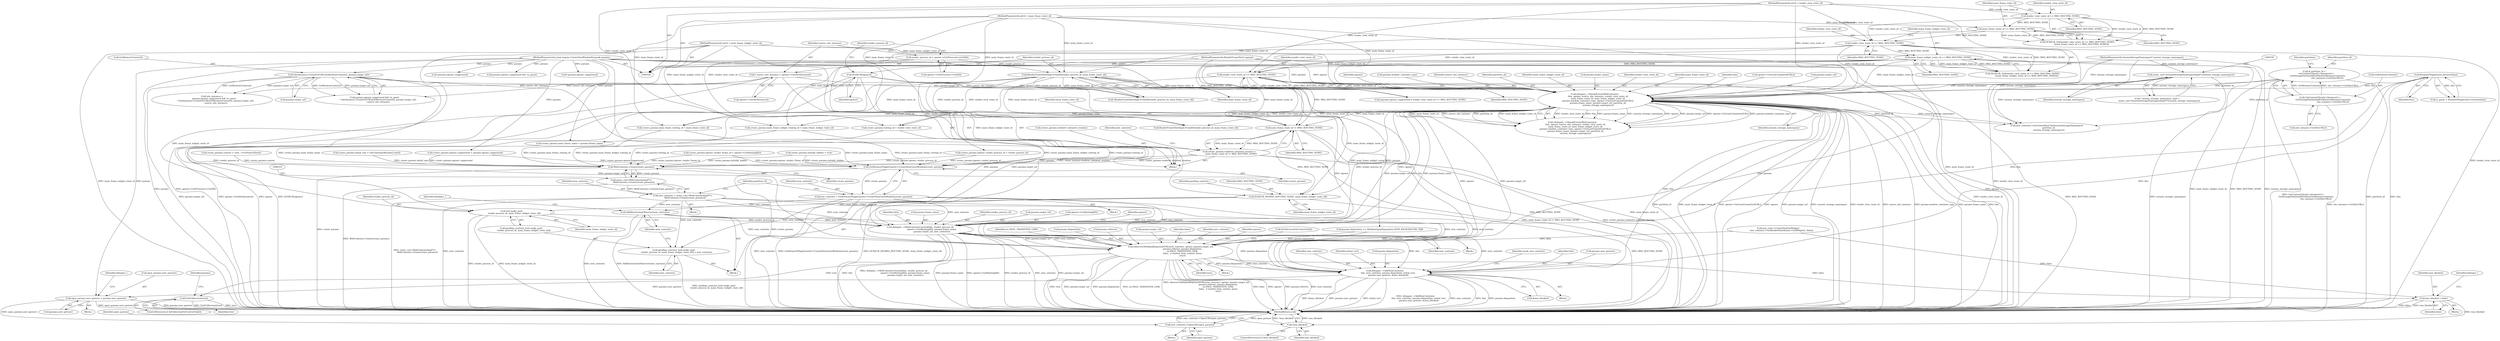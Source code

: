 digraph "0_Chrome_ba3b1b344017bbf36283464b51014fad15c2f3f4@API" {
"1000292" [label="(Call,main_frame_route_id != MSG_ROUTING_NONE)"];
"1000109" [label="(MethodParameterIn,int32_t main_frame_route_id)"];
"1000140" [label="(Call,RenderFrameHostImpl::FromID(render_process_id, main_frame_route_id))"];
"1000131" [label="(Call,render_process_id = opener->GetProcess()->GetID())"];
"1000118" [label="(Call,main_frame_route_id == MSG_ROUTING_NONE)"];
"1000115" [label="(Call,render_view_route_id == MSG_ROUTING_NONE)"];
"1000108" [label="(MethodParameterIn,int32_t render_view_route_id)"];
"1000204" [label="(Call,delegate_->ShouldCreateWebContents(\n          this, opener, source_site_instance, render_view_route_id,\n          main_frame_route_id, main_frame_widget_route_id,\n          params.window_container_type, opener->GetLastCommittedURL(),\n          params.frame_name, params.target_url, partition_id,\n          session_storage_namespace))"];
"1000146" [label="(Call,BrowserPluginGuest::IsGuest(this))"];
"1000128" [label="(Call,DCHECK(opener))"];
"1000107" [label="(MethodParameterIn,RenderFrameHost* opener)"];
"1000135" [label="(Call,* source_site_instance = opener->GetSiteInstance())"];
"1000122" [label="(Call,render_view_route_id == MSG_ROUTING_NONE)"];
"1000154" [label="(Call,render_view_route_id == MSG_ROUTING_NONE)"];
"1000125" [label="(Call,main_frame_widget_route_id == MSG_ROUTING_NONE)"];
"1000110" [label="(MethodParameterIn,int32_t main_frame_widget_route_id)"];
"1000111" [label="(MethodParameterIn,const mojom::CreateNewWindowParams& params)"];
"1000167" [label="(Call,SiteInstance::CreateForURL(GetBrowserContext(), params.target_url))"];
"1000174" [label="(Call,& partition_id =\n      GetContentClient()->browser()->\n          GetStoragePartitionIdForSite(GetBrowserContext(),\n                                       site_instance->GetSiteURL()))"];
"1000176" [label="(Call,GetContentClient()->browser()->\n          GetStoragePartitionIdForSite(GetBrowserContext(),\n                                       site_instance->GetSiteURL()))"];
"1000194" [label="(Call,static_cast<SessionStorageNamespaceImpl*>(session_storage_namespace))"];
"1000112" [label="(MethodParameterIn,SessionStorageNamespace* session_storage_namespace)"];
"1000288" [label="(Call,create_params.renderer_initiated_creation =\n      main_frame_route_id != MSG_ROUTING_NONE)"];
"1000317" [label="(Call,WebContents::Create(create_params))"];
"1000315" [label="(Call,static_cast<WebContentsImpl*>(\n        WebContents::Create(create_params)))"];
"1000313" [label="(Call,new_contents = static_cast<WebContentsImpl*>(\n        WebContents::Create(create_params)))"];
"1000352" [label="(Call,pending_contents_[std::make_pair(\n        render_process_id, main_frame_widget_route_id)] = new_contents)"];
"1000359" [label="(Call,AddDestructionObserver(new_contents))"];
"1000364" [label="(Call,delegate_->WebContentsCreated(this, render_process_id,\n                                  opener->GetRoutingID(), params.frame_name,\n                                  params.target_url, new_contents))"];
"1000380" [label="(Call,observer.DidOpenRequestedURL(new_contents, opener, params.target_url,\n                                   params.referrer, params.disposition,\n                                   ui::PAGE_TRANSITION_LINK,\n                                   false,  // started_from_context_menu\n                                   true))"];
"1000397" [label="(Call,ExitFullscreen(true))"];
"1000405" [label="(Call,was_blocked = false)"];
"1000433" [label="(Call,!was_blocked)"];
"1000416" [label="(Call,delegate_->AddNewContents(\n          this, new_contents, params.disposition, initial_rect,\n          params.user_gesture, &was_blocked))"];
"1000437" [label="(Call,open_params.user_gesture = params.user_gesture)"];
"1000458" [label="(Call,new_contents->OpenURL(open_params))"];
"1000323" [label="(Call,GetBrowserPluginGuest()->CreateNewGuestWindow(create_params))"];
"1000321" [label="(Call,new_contents = GetBrowserPluginGuest()->CreateNewGuestWindow(create_params))"];
"1000349" [label="(Call,DCHECK_NE(MSG_ROUTING_NONE, main_frame_widget_route_id))"];
"1000355" [label="(Call,std::make_pair(\n        render_process_id, main_frame_widget_route_id))"];
"1000123" [label="(Identifier,render_view_route_id)"];
"1000167" [label="(Call,SiteInstance::CreateForURL(GetBrowserContext(), params.target_url))"];
"1000430" [label="(Identifier,weak_new_contents)"];
"1000433" [label="(Call,!was_blocked)"];
"1000169" [label="(Call,params.target_url)"];
"1000168" [label="(Call,GetBrowserContext())"];
"1000137" [label="(Call,opener->GetSiteInstance())"];
"1000141" [label="(Identifier,render_process_id)"];
"1000432" [label="(ControlStructure,if (!was_blocked))"];
"1000383" [label="(Call,params.target_url)"];
"1000150" [label="(Call,!params.opener_suppressed)"];
"1000156" [label="(Identifier,MSG_ROUTING_NONE)"];
"1000366" [label="(Identifier,render_process_id)"];
"1000302" [label="(Block,)"];
"1000140" [label="(Call,RenderFrameHostImpl::FromID(render_process_id, main_frame_route_id))"];
"1000324" [label="(Identifier,create_params)"];
"1000318" [label="(Identifier,create_params)"];
"1000410" [label="(Block,)"];
"1000457" [label="(Block,)"];
"1000206" [label="(Identifier,opener)"];
"1000110" [label="(MethodParameterIn,int32_t main_frame_widget_route_id)"];
"1000196" [label="(Identifier,session_storage_namespace)"];
"1000417" [label="(Identifier,this)"];
"1000351" [label="(Identifier,main_frame_widget_route_id)"];
"1000139" [label="(Call,!RenderFrameHostImpl::FromID(render_process_id, main_frame_route_id))"];
"1000407" [label="(Identifier,false)"];
"1000147" [label="(Identifier,this)"];
"1000371" [label="(Call,params.target_url)"];
"1000460" [label="(MethodReturn,void)"];
"1000144" [label="(Call,is_guest = BrowserPluginGuest::IsGuest(this))"];
"1000211" [label="(Call,params.window_container_type)"];
"1000406" [label="(Identifier,was_blocked)"];
"1000317" [label="(Call,WebContents::Create(create_params))"];
"1000178" [label="(Call,site_instance->GetSiteURL())"];
"1000129" [label="(Identifier,opener)"];
"1000207" [label="(Identifier,source_site_instance)"];
"1000323" [label="(Call,GetBrowserPluginGuest()->CreateNewGuestWindow(create_params))"];
"1000288" [label="(Call,create_params.renderer_initiated_creation =\n      main_frame_route_id != MSG_ROUTING_NONE)"];
"1000393" [label="(Identifier,false)"];
"1000395" [label="(ControlStructure,if (IsFullscreenForCurrentTab()))"];
"1000131" [label="(Call,render_process_id = opener->GetProcess()->GetID())"];
"1000117" [label="(Identifier,MSG_ROUTING_NONE)"];
"1000221" [label="(Identifier,partition_id)"];
"1000120" [label="(Identifier,MSG_ROUTING_NONE)"];
"1000175" [label="(Identifier,partition_id)"];
"1000337" [label="(Block,)"];
"1000210" [label="(Identifier,main_frame_widget_route_id)"];
"1000357" [label="(Identifier,main_frame_widget_route_id)"];
"1000194" [label="(Call,static_cast<SessionStorageNamespaceImpl*>(session_storage_namespace))"];
"1000325" [label="(Call,new_contents->GetController().SetSessionStorageNamespace(\n      partition_id,\n      session_storage_namespace))"];
"1000320" [label="(Block,)"];
"1000181" [label="(Identifier,partition)"];
"1000322" [label="(Identifier,new_contents)"];
"1000426" [label="(Call,&was_blocked)"];
"1000128" [label="(Call,DCHECK(opener))"];
"1000367" [label="(Call,opener->GetRoutingID())"];
"1000126" [label="(Identifier,main_frame_widget_route_id)"];
"1000354" [label="(Identifier,pending_contents_)"];
"1000394" [label="(Identifier,true)"];
"1000265" [label="(Call,create_params.opener_render_frame_id = opener->GetRoutingID())"];
"1000192" [label="(Call,* session_storage_namespace_impl =\n      static_cast<SessionStorageNamespaceImpl*>(session_storage_namespace))"];
"1000403" [label="(Block,)"];
"1000381" [label="(Identifier,new_contents)"];
"1000382" [label="(Identifier,opener)"];
"1000398" [label="(Identifier,true)"];
"1000292" [label="(Call,main_frame_route_id != MSG_ROUTING_NONE)"];
"1000119" [label="(Identifier,main_frame_route_id)"];
"1000215" [label="(Call,params.frame_name)"];
"1000416" [label="(Call,delegate_->AddNewContents(\n          this, new_contents, params.disposition, initial_rect,\n          params.user_gesture, &was_blocked))"];
"1000396" [label="(Call,IsFullscreenForCurrentTab())"];
"1000248" [label="(Call,create_params.main_frame_widget_routing_id = main_frame_widget_route_id)"];
"1000349" [label="(Call,DCHECK_NE(MSG_ROUTING_NONE, main_frame_widget_route_id))"];
"1000314" [label="(Identifier,new_contents)"];
"1000437" [label="(Call,open_params.user_gesture = params.user_gesture)"];
"1000350" [label="(Identifier,MSG_ROUTING_NONE)"];
"1000108" [label="(MethodParameterIn,int32_t render_view_route_id)"];
"1000107" [label="(MethodParameterIn,RenderFrameHost* opener)"];
"1000458" [label="(Call,new_contents->OpenURL(open_params))"];
"1000409" [label="(Identifier,delegate_)"];
"1000208" [label="(Identifier,render_view_route_id)"];
"1000270" [label="(Call,create_params.opener_suppressed = params.opener_suppressed)"];
"1000352" [label="(Call,pending_contents_[std::make_pair(\n        render_process_id, main_frame_widget_route_id)] = new_contents)"];
"1000353" [label="(Call,pending_contents_[std::make_pair(\n        render_process_id, main_frame_widget_route_id)])"];
"1000356" [label="(Identifier,render_process_id)"];
"1000346" [label="(Call,new_view->CreateViewForWidget(\n          new_contents->GetRenderViewHost()->GetWidget(), false))"];
"1000243" [label="(Call,create_params.main_frame_routing_id = main_frame_route_id)"];
"1000362" [label="(Identifier,delegate_)"];
"1000423" [label="(Call,params.user_gesture)"];
"1000118" [label="(Call,main_frame_route_id == MSG_ROUTING_NONE)"];
"1000308" [label="(Call,create_params.initial_size = GetContainerBounds().size())"];
"1000374" [label="(Identifier,new_contents)"];
"1000136" [label="(Identifier,source_site_instance)"];
"1000132" [label="(Identifier,render_process_id)"];
"1000376" [label="(Identifier,opener)"];
"1000303" [label="(Call,create_params.context = view_->GetNativeView())"];
"1000333" [label="(Call,!params.opener_suppressed)"];
"1000434" [label="(Identifier,was_blocked)"];
"1000446" [label="(Identifier,delegate_)"];
"1000135" [label="(Call,* source_site_instance = opener->GetSiteInstance())"];
"1000392" [label="(Identifier,ui::PAGE_TRANSITION_LINK)"];
"1000418" [label="(Identifier,new_contents)"];
"1000114" [label="(Call,DCHECK_EQ((render_view_route_id == MSG_ROUTING_NONE),\n            (main_frame_route_id == MSG_ROUTING_NONE)))"];
"1000209" [label="(Identifier,main_frame_route_id)"];
"1000359" [label="(Call,AddDestructionObserver(new_contents))"];
"1000154" [label="(Call,render_view_route_id == MSG_ROUTING_NONE)"];
"1000109" [label="(MethodParameterIn,int32_t main_frame_route_id)"];
"1000113" [label="(Block,)"];
"1000177" [label="(Call,GetBrowserContext())"];
"1000122" [label="(Call,render_view_route_id == MSG_ROUTING_NONE)"];
"1000365" [label="(Identifier,this)"];
"1000363" [label="(Block,)"];
"1000379" [label="(Block,)"];
"1000422" [label="(Identifier,initial_rect)"];
"1000133" [label="(Call,opener->GetProcess()->GetID())"];
"1000253" [label="(Call,create_params.main_frame_name = params.frame_name)"];
"1000238" [label="(Call,create_params.routing_id = render_view_route_id)"];
"1000297" [label="(Identifier,new_contents)"];
"1000112" [label="(MethodParameterIn,SessionStorageNamespace* session_storage_namespace)"];
"1000146" [label="(Call,BrowserPluginGuest::IsGuest(this))"];
"1000205" [label="(Identifier,this)"];
"1000116" [label="(Identifier,render_view_route_id)"];
"1000161" [label="(Call,params.opener_suppressed && !is_guest)"];
"1000380" [label="(Call,observer.DidOpenRequestedURL(new_contents, opener, params.target_url,\n                                   params.referrer, params.disposition,\n                                   ui::PAGE_TRANSITION_LINK,\n                                   false,  // started_from_context_menu\n                                   true))"];
"1000360" [label="(Identifier,new_contents)"];
"1000204" [label="(Call,delegate_->ShouldCreateWebContents(\n          this, opener, source_site_instance, render_view_route_id,\n          main_frame_route_id, main_frame_widget_route_id,\n          params.window_container_type, opener->GetLastCommittedURL(),\n          params.frame_name, params.target_url, partition_id,\n          session_storage_namespace))"];
"1000439" [label="(Identifier,open_params)"];
"1000441" [label="(Call,params.user_gesture)"];
"1000401" [label="(Identifier,params)"];
"1000289" [label="(Call,create_params.renderer_initiated_creation)"];
"1000389" [label="(Call,params.disposition)"];
"1000315" [label="(Call,static_cast<WebContentsImpl*>(\n        WebContents::Create(create_params)))"];
"1000111" [label="(MethodParameterIn,const mojom::CreateNewWindowParams& params)"];
"1000203" [label="(Call,!delegate_->ShouldCreateWebContents(\n          this, opener, source_site_instance, render_view_route_id,\n          main_frame_route_id, main_frame_widget_route_id,\n          params.window_container_type, opener->GetLastCommittedURL(),\n          params.frame_name, params.target_url, partition_id,\n          session_storage_namespace))"];
"1000283" [label="(Call,create_params.initially_hidden = true)"];
"1000155" [label="(Identifier,render_view_route_id)"];
"1000364" [label="(Call,delegate_->WebContentsCreated(this, render_process_id,\n                                  opener->GetRoutingID(), params.frame_name,\n                                  params.target_url, new_contents))"];
"1000214" [label="(Call,opener->GetLastCommittedURL())"];
"1000174" [label="(Call,& partition_id =\n      GetContentClient()->browser()->\n          GetStoragePartitionIdForSite(GetBrowserContext(),\n                                       site_instance->GetSiteURL()))"];
"1000313" [label="(Call,new_contents = static_cast<WebContentsImpl*>(\n        WebContents::Create(create_params)))"];
"1000326" [label="(Identifier,partition_id)"];
"1000125" [label="(Call,main_frame_widget_route_id == MSG_ROUTING_NONE)"];
"1000115" [label="(Call,render_view_route_id == MSG_ROUTING_NONE)"];
"1000368" [label="(Call,params.frame_name)"];
"1000321" [label="(Call,new_contents = GetBrowserPluginGuest()->CreateNewGuestWindow(create_params))"];
"1000121" [label="(Call,DCHECK_EQ((render_view_route_id == MSG_ROUTING_NONE),\n            (main_frame_widget_route_id == MSG_ROUTING_NONE)))"];
"1000160" [label="(Call,params.opener_suppressed && !is_guest\n          ? SiteInstance::CreateForURL(GetBrowserContext(), params.target_url)\n          : source_site_instance)"];
"1000176" [label="(Call,GetContentClient()->browser()->\n          GetStoragePartitionIdForSite(GetBrowserContext(),\n                                       site_instance->GetSiteURL()))"];
"1000127" [label="(Identifier,MSG_ROUTING_NONE)"];
"1000386" [label="(Call,params.referrer)"];
"1000358" [label="(Identifier,new_contents)"];
"1000397" [label="(Call,ExitFullscreen(true))"];
"1000405" [label="(Call,was_blocked = false)"];
"1000222" [label="(Identifier,session_storage_namespace)"];
"1000158" [label="(Call,site_instance =\n      params.opener_suppressed && !is_guest\n          ? SiteInstance::CreateForURL(GetBrowserContext(), params.target_url)\n          : source_site_instance)"];
"1000438" [label="(Call,open_params.user_gesture)"];
"1000278" [label="(Call,params.disposition == WindowOpenDisposition::NEW_BACKGROUND_TAB)"];
"1000294" [label="(Identifier,MSG_ROUTING_NONE)"];
"1000355" [label="(Call,std::make_pair(\n        render_process_id, main_frame_widget_route_id))"];
"1000218" [label="(Call,params.target_url)"];
"1000435" [label="(Block,)"];
"1000419" [label="(Call,params.disposition)"];
"1000459" [label="(Identifier,open_params)"];
"1000149" [label="(Call,!params.opener_suppressed || render_view_route_id == MSG_ROUTING_NONE)"];
"1000293" [label="(Identifier,main_frame_route_id)"];
"1000142" [label="(Identifier,main_frame_route_id)"];
"1000260" [label="(Call,create_params.opener_render_process_id = render_process_id)"];
"1000227" [label="(Call,RenderFrameHostImpl::FromID(render_process_id, main_frame_route_id))"];
"1000124" [label="(Identifier,MSG_ROUTING_NONE)"];
"1000292" -> "1000288"  [label="AST: "];
"1000292" -> "1000294"  [label="CFG: "];
"1000293" -> "1000292"  [label="AST: "];
"1000294" -> "1000292"  [label="AST: "];
"1000288" -> "1000292"  [label="CFG: "];
"1000292" -> "1000460"  [label="DDG: MSG_ROUTING_NONE"];
"1000292" -> "1000460"  [label="DDG: main_frame_route_id"];
"1000292" -> "1000288"  [label="DDG: main_frame_route_id"];
"1000292" -> "1000288"  [label="DDG: MSG_ROUTING_NONE"];
"1000109" -> "1000292"  [label="DDG: main_frame_route_id"];
"1000140" -> "1000292"  [label="DDG: main_frame_route_id"];
"1000204" -> "1000292"  [label="DDG: main_frame_route_id"];
"1000125" -> "1000292"  [label="DDG: MSG_ROUTING_NONE"];
"1000154" -> "1000292"  [label="DDG: MSG_ROUTING_NONE"];
"1000292" -> "1000349"  [label="DDG: MSG_ROUTING_NONE"];
"1000109" -> "1000106"  [label="AST: "];
"1000109" -> "1000460"  [label="DDG: main_frame_route_id"];
"1000109" -> "1000118"  [label="DDG: main_frame_route_id"];
"1000109" -> "1000140"  [label="DDG: main_frame_route_id"];
"1000109" -> "1000204"  [label="DDG: main_frame_route_id"];
"1000109" -> "1000227"  [label="DDG: main_frame_route_id"];
"1000109" -> "1000243"  [label="DDG: main_frame_route_id"];
"1000140" -> "1000139"  [label="AST: "];
"1000140" -> "1000142"  [label="CFG: "];
"1000141" -> "1000140"  [label="AST: "];
"1000142" -> "1000140"  [label="AST: "];
"1000139" -> "1000140"  [label="CFG: "];
"1000140" -> "1000139"  [label="DDG: render_process_id"];
"1000140" -> "1000139"  [label="DDG: main_frame_route_id"];
"1000131" -> "1000140"  [label="DDG: render_process_id"];
"1000118" -> "1000140"  [label="DDG: main_frame_route_id"];
"1000140" -> "1000204"  [label="DDG: main_frame_route_id"];
"1000140" -> "1000227"  [label="DDG: render_process_id"];
"1000140" -> "1000227"  [label="DDG: main_frame_route_id"];
"1000140" -> "1000243"  [label="DDG: main_frame_route_id"];
"1000140" -> "1000260"  [label="DDG: render_process_id"];
"1000140" -> "1000355"  [label="DDG: render_process_id"];
"1000140" -> "1000364"  [label="DDG: render_process_id"];
"1000131" -> "1000113"  [label="AST: "];
"1000131" -> "1000133"  [label="CFG: "];
"1000132" -> "1000131"  [label="AST: "];
"1000133" -> "1000131"  [label="AST: "];
"1000136" -> "1000131"  [label="CFG: "];
"1000131" -> "1000460"  [label="DDG: opener->GetProcess()->GetID()"];
"1000118" -> "1000114"  [label="AST: "];
"1000118" -> "1000120"  [label="CFG: "];
"1000119" -> "1000118"  [label="AST: "];
"1000120" -> "1000118"  [label="AST: "];
"1000114" -> "1000118"  [label="CFG: "];
"1000118" -> "1000114"  [label="DDG: main_frame_route_id"];
"1000118" -> "1000114"  [label="DDG: MSG_ROUTING_NONE"];
"1000115" -> "1000118"  [label="DDG: MSG_ROUTING_NONE"];
"1000118" -> "1000122"  [label="DDG: MSG_ROUTING_NONE"];
"1000115" -> "1000114"  [label="AST: "];
"1000115" -> "1000117"  [label="CFG: "];
"1000116" -> "1000115"  [label="AST: "];
"1000117" -> "1000115"  [label="AST: "];
"1000119" -> "1000115"  [label="CFG: "];
"1000115" -> "1000114"  [label="DDG: render_view_route_id"];
"1000115" -> "1000114"  [label="DDG: MSG_ROUTING_NONE"];
"1000108" -> "1000115"  [label="DDG: render_view_route_id"];
"1000115" -> "1000122"  [label="DDG: render_view_route_id"];
"1000108" -> "1000106"  [label="AST: "];
"1000108" -> "1000460"  [label="DDG: render_view_route_id"];
"1000108" -> "1000122"  [label="DDG: render_view_route_id"];
"1000108" -> "1000154"  [label="DDG: render_view_route_id"];
"1000108" -> "1000204"  [label="DDG: render_view_route_id"];
"1000108" -> "1000238"  [label="DDG: render_view_route_id"];
"1000204" -> "1000203"  [label="AST: "];
"1000204" -> "1000222"  [label="CFG: "];
"1000205" -> "1000204"  [label="AST: "];
"1000206" -> "1000204"  [label="AST: "];
"1000207" -> "1000204"  [label="AST: "];
"1000208" -> "1000204"  [label="AST: "];
"1000209" -> "1000204"  [label="AST: "];
"1000210" -> "1000204"  [label="AST: "];
"1000211" -> "1000204"  [label="AST: "];
"1000214" -> "1000204"  [label="AST: "];
"1000215" -> "1000204"  [label="AST: "];
"1000218" -> "1000204"  [label="AST: "];
"1000221" -> "1000204"  [label="AST: "];
"1000222" -> "1000204"  [label="AST: "];
"1000203" -> "1000204"  [label="CFG: "];
"1000204" -> "1000460"  [label="DDG: partition_id"];
"1000204" -> "1000460"  [label="DDG: main_frame_widget_route_id"];
"1000204" -> "1000460"  [label="DDG: opener->GetLastCommittedURL()"];
"1000204" -> "1000460"  [label="DDG: opener"];
"1000204" -> "1000460"  [label="DDG: params.target_url"];
"1000204" -> "1000460"  [label="DDG: session_storage_namespace"];
"1000204" -> "1000460"  [label="DDG: render_view_route_id"];
"1000204" -> "1000460"  [label="DDG: source_site_instance"];
"1000204" -> "1000460"  [label="DDG: params.window_container_type"];
"1000204" -> "1000460"  [label="DDG: params.frame_name"];
"1000204" -> "1000460"  [label="DDG: this"];
"1000204" -> "1000203"  [label="DDG: render_view_route_id"];
"1000204" -> "1000203"  [label="DDG: this"];
"1000204" -> "1000203"  [label="DDG: params.frame_name"];
"1000204" -> "1000203"  [label="DDG: session_storage_namespace"];
"1000204" -> "1000203"  [label="DDG: opener"];
"1000204" -> "1000203"  [label="DDG: params.target_url"];
"1000204" -> "1000203"  [label="DDG: opener->GetLastCommittedURL()"];
"1000204" -> "1000203"  [label="DDG: params.window_container_type"];
"1000204" -> "1000203"  [label="DDG: main_frame_route_id"];
"1000204" -> "1000203"  [label="DDG: source_site_instance"];
"1000204" -> "1000203"  [label="DDG: partition_id"];
"1000204" -> "1000203"  [label="DDG: main_frame_widget_route_id"];
"1000146" -> "1000204"  [label="DDG: this"];
"1000128" -> "1000204"  [label="DDG: opener"];
"1000107" -> "1000204"  [label="DDG: opener"];
"1000135" -> "1000204"  [label="DDG: source_site_instance"];
"1000122" -> "1000204"  [label="DDG: render_view_route_id"];
"1000154" -> "1000204"  [label="DDG: render_view_route_id"];
"1000125" -> "1000204"  [label="DDG: main_frame_widget_route_id"];
"1000110" -> "1000204"  [label="DDG: main_frame_widget_route_id"];
"1000111" -> "1000204"  [label="DDG: params"];
"1000167" -> "1000204"  [label="DDG: params.target_url"];
"1000174" -> "1000204"  [label="DDG: partition_id"];
"1000194" -> "1000204"  [label="DDG: session_storage_namespace"];
"1000112" -> "1000204"  [label="DDG: session_storage_namespace"];
"1000204" -> "1000227"  [label="DDG: main_frame_route_id"];
"1000204" -> "1000238"  [label="DDG: render_view_route_id"];
"1000204" -> "1000243"  [label="DDG: main_frame_route_id"];
"1000204" -> "1000248"  [label="DDG: main_frame_widget_route_id"];
"1000204" -> "1000253"  [label="DDG: params.frame_name"];
"1000204" -> "1000325"  [label="DDG: partition_id"];
"1000204" -> "1000325"  [label="DDG: session_storage_namespace"];
"1000204" -> "1000349"  [label="DDG: main_frame_widget_route_id"];
"1000204" -> "1000364"  [label="DDG: this"];
"1000204" -> "1000364"  [label="DDG: params.frame_name"];
"1000204" -> "1000364"  [label="DDG: params.target_url"];
"1000204" -> "1000380"  [label="DDG: opener"];
"1000204" -> "1000380"  [label="DDG: params.target_url"];
"1000204" -> "1000416"  [label="DDG: this"];
"1000146" -> "1000144"  [label="AST: "];
"1000146" -> "1000147"  [label="CFG: "];
"1000147" -> "1000146"  [label="AST: "];
"1000144" -> "1000146"  [label="CFG: "];
"1000146" -> "1000460"  [label="DDG: this"];
"1000146" -> "1000144"  [label="DDG: this"];
"1000146" -> "1000364"  [label="DDG: this"];
"1000146" -> "1000416"  [label="DDG: this"];
"1000128" -> "1000113"  [label="AST: "];
"1000128" -> "1000129"  [label="CFG: "];
"1000129" -> "1000128"  [label="AST: "];
"1000132" -> "1000128"  [label="CFG: "];
"1000128" -> "1000460"  [label="DDG: opener"];
"1000128" -> "1000460"  [label="DDG: DCHECK(opener)"];
"1000107" -> "1000128"  [label="DDG: opener"];
"1000128" -> "1000380"  [label="DDG: opener"];
"1000107" -> "1000106"  [label="AST: "];
"1000107" -> "1000460"  [label="DDG: opener"];
"1000107" -> "1000380"  [label="DDG: opener"];
"1000135" -> "1000113"  [label="AST: "];
"1000135" -> "1000137"  [label="CFG: "];
"1000136" -> "1000135"  [label="AST: "];
"1000137" -> "1000135"  [label="AST: "];
"1000141" -> "1000135"  [label="CFG: "];
"1000135" -> "1000460"  [label="DDG: opener->GetSiteInstance()"];
"1000135" -> "1000158"  [label="DDG: source_site_instance"];
"1000135" -> "1000160"  [label="DDG: source_site_instance"];
"1000122" -> "1000121"  [label="AST: "];
"1000122" -> "1000124"  [label="CFG: "];
"1000123" -> "1000122"  [label="AST: "];
"1000124" -> "1000122"  [label="AST: "];
"1000126" -> "1000122"  [label="CFG: "];
"1000122" -> "1000460"  [label="DDG: render_view_route_id"];
"1000122" -> "1000121"  [label="DDG: render_view_route_id"];
"1000122" -> "1000121"  [label="DDG: MSG_ROUTING_NONE"];
"1000122" -> "1000125"  [label="DDG: MSG_ROUTING_NONE"];
"1000122" -> "1000154"  [label="DDG: render_view_route_id"];
"1000122" -> "1000238"  [label="DDG: render_view_route_id"];
"1000154" -> "1000149"  [label="AST: "];
"1000154" -> "1000156"  [label="CFG: "];
"1000155" -> "1000154"  [label="AST: "];
"1000156" -> "1000154"  [label="AST: "];
"1000149" -> "1000154"  [label="CFG: "];
"1000154" -> "1000460"  [label="DDG: render_view_route_id"];
"1000154" -> "1000460"  [label="DDG: MSG_ROUTING_NONE"];
"1000154" -> "1000149"  [label="DDG: render_view_route_id"];
"1000154" -> "1000149"  [label="DDG: MSG_ROUTING_NONE"];
"1000125" -> "1000154"  [label="DDG: MSG_ROUTING_NONE"];
"1000154" -> "1000238"  [label="DDG: render_view_route_id"];
"1000125" -> "1000121"  [label="AST: "];
"1000125" -> "1000127"  [label="CFG: "];
"1000126" -> "1000125"  [label="AST: "];
"1000127" -> "1000125"  [label="AST: "];
"1000121" -> "1000125"  [label="CFG: "];
"1000125" -> "1000460"  [label="DDG: main_frame_widget_route_id"];
"1000125" -> "1000460"  [label="DDG: MSG_ROUTING_NONE"];
"1000125" -> "1000121"  [label="DDG: main_frame_widget_route_id"];
"1000125" -> "1000121"  [label="DDG: MSG_ROUTING_NONE"];
"1000110" -> "1000125"  [label="DDG: main_frame_widget_route_id"];
"1000125" -> "1000248"  [label="DDG: main_frame_widget_route_id"];
"1000125" -> "1000349"  [label="DDG: main_frame_widget_route_id"];
"1000110" -> "1000106"  [label="AST: "];
"1000110" -> "1000460"  [label="DDG: main_frame_widget_route_id"];
"1000110" -> "1000248"  [label="DDG: main_frame_widget_route_id"];
"1000110" -> "1000349"  [label="DDG: main_frame_widget_route_id"];
"1000110" -> "1000355"  [label="DDG: main_frame_widget_route_id"];
"1000111" -> "1000106"  [label="AST: "];
"1000111" -> "1000460"  [label="DDG: params"];
"1000111" -> "1000150"  [label="DDG: params"];
"1000111" -> "1000161"  [label="DDG: params"];
"1000111" -> "1000167"  [label="DDG: params"];
"1000111" -> "1000253"  [label="DDG: params"];
"1000111" -> "1000270"  [label="DDG: params"];
"1000111" -> "1000278"  [label="DDG: params"];
"1000111" -> "1000333"  [label="DDG: params"];
"1000111" -> "1000364"  [label="DDG: params"];
"1000111" -> "1000380"  [label="DDG: params"];
"1000111" -> "1000416"  [label="DDG: params"];
"1000111" -> "1000437"  [label="DDG: params"];
"1000167" -> "1000160"  [label="AST: "];
"1000167" -> "1000169"  [label="CFG: "];
"1000168" -> "1000167"  [label="AST: "];
"1000169" -> "1000167"  [label="AST: "];
"1000160" -> "1000167"  [label="CFG: "];
"1000167" -> "1000460"  [label="DDG: params.target_url"];
"1000167" -> "1000158"  [label="DDG: GetBrowserContext()"];
"1000167" -> "1000158"  [label="DDG: params.target_url"];
"1000167" -> "1000160"  [label="DDG: GetBrowserContext()"];
"1000167" -> "1000160"  [label="DDG: params.target_url"];
"1000167" -> "1000364"  [label="DDG: params.target_url"];
"1000167" -> "1000380"  [label="DDG: params.target_url"];
"1000174" -> "1000113"  [label="AST: "];
"1000174" -> "1000176"  [label="CFG: "];
"1000175" -> "1000174"  [label="AST: "];
"1000176" -> "1000174"  [label="AST: "];
"1000181" -> "1000174"  [label="CFG: "];
"1000174" -> "1000460"  [label="DDG: GetContentClient()->browser()->\n          GetStoragePartitionIdForSite(GetBrowserContext(),\n                                       site_instance->GetSiteURL())"];
"1000174" -> "1000460"  [label="DDG: partition_id"];
"1000176" -> "1000174"  [label="DDG: GetBrowserContext()"];
"1000176" -> "1000174"  [label="DDG: site_instance->GetSiteURL()"];
"1000174" -> "1000325"  [label="DDG: partition_id"];
"1000176" -> "1000178"  [label="CFG: "];
"1000177" -> "1000176"  [label="AST: "];
"1000178" -> "1000176"  [label="AST: "];
"1000176" -> "1000460"  [label="DDG: site_instance->GetSiteURL()"];
"1000194" -> "1000192"  [label="AST: "];
"1000194" -> "1000196"  [label="CFG: "];
"1000195" -> "1000194"  [label="AST: "];
"1000196" -> "1000194"  [label="AST: "];
"1000192" -> "1000194"  [label="CFG: "];
"1000194" -> "1000460"  [label="DDG: session_storage_namespace"];
"1000194" -> "1000192"  [label="DDG: session_storage_namespace"];
"1000112" -> "1000194"  [label="DDG: session_storage_namespace"];
"1000194" -> "1000325"  [label="DDG: session_storage_namespace"];
"1000112" -> "1000106"  [label="AST: "];
"1000112" -> "1000460"  [label="DDG: session_storage_namespace"];
"1000112" -> "1000325"  [label="DDG: session_storage_namespace"];
"1000288" -> "1000113"  [label="AST: "];
"1000289" -> "1000288"  [label="AST: "];
"1000297" -> "1000288"  [label="CFG: "];
"1000288" -> "1000460"  [label="DDG: main_frame_route_id != MSG_ROUTING_NONE"];
"1000288" -> "1000460"  [label="DDG: create_params.renderer_initiated_creation"];
"1000288" -> "1000317"  [label="DDG: create_params.renderer_initiated_creation"];
"1000288" -> "1000323"  [label="DDG: create_params.renderer_initiated_creation"];
"1000317" -> "1000315"  [label="AST: "];
"1000317" -> "1000318"  [label="CFG: "];
"1000318" -> "1000317"  [label="AST: "];
"1000315" -> "1000317"  [label="CFG: "];
"1000317" -> "1000460"  [label="DDG: create_params"];
"1000317" -> "1000315"  [label="DDG: create_params"];
"1000308" -> "1000317"  [label="DDG: create_params.initial_size"];
"1000303" -> "1000317"  [label="DDG: create_params.context"];
"1000253" -> "1000317"  [label="DDG: create_params.main_frame_name"];
"1000265" -> "1000317"  [label="DDG: create_params.opener_render_frame_id"];
"1000243" -> "1000317"  [label="DDG: create_params.main_frame_routing_id"];
"1000260" -> "1000317"  [label="DDG: create_params.opener_render_process_id"];
"1000270" -> "1000317"  [label="DDG: create_params.opener_suppressed"];
"1000248" -> "1000317"  [label="DDG: create_params.main_frame_widget_routing_id"];
"1000283" -> "1000317"  [label="DDG: create_params.initially_hidden"];
"1000238" -> "1000317"  [label="DDG: create_params.routing_id"];
"1000315" -> "1000313"  [label="AST: "];
"1000316" -> "1000315"  [label="AST: "];
"1000313" -> "1000315"  [label="CFG: "];
"1000315" -> "1000460"  [label="DDG: WebContents::Create(create_params)"];
"1000315" -> "1000313"  [label="DDG: WebContents::Create(create_params)"];
"1000313" -> "1000302"  [label="AST: "];
"1000314" -> "1000313"  [label="AST: "];
"1000326" -> "1000313"  [label="CFG: "];
"1000313" -> "1000460"  [label="DDG: static_cast<WebContentsImpl*>(\n        WebContents::Create(create_params))"];
"1000313" -> "1000460"  [label="DDG: new_contents"];
"1000313" -> "1000352"  [label="DDG: new_contents"];
"1000313" -> "1000359"  [label="DDG: new_contents"];
"1000313" -> "1000364"  [label="DDG: new_contents"];
"1000313" -> "1000380"  [label="DDG: new_contents"];
"1000313" -> "1000416"  [label="DDG: new_contents"];
"1000352" -> "1000337"  [label="AST: "];
"1000352" -> "1000358"  [label="CFG: "];
"1000353" -> "1000352"  [label="AST: "];
"1000358" -> "1000352"  [label="AST: "];
"1000360" -> "1000352"  [label="CFG: "];
"1000352" -> "1000460"  [label="DDG: pending_contents_[std::make_pair(\n        render_process_id, main_frame_widget_route_id)]"];
"1000321" -> "1000352"  [label="DDG: new_contents"];
"1000359" -> "1000337"  [label="AST: "];
"1000359" -> "1000360"  [label="CFG: "];
"1000360" -> "1000359"  [label="AST: "];
"1000362" -> "1000359"  [label="CFG: "];
"1000359" -> "1000460"  [label="DDG: new_contents"];
"1000359" -> "1000460"  [label="DDG: AddDestructionObserver(new_contents)"];
"1000321" -> "1000359"  [label="DDG: new_contents"];
"1000359" -> "1000364"  [label="DDG: new_contents"];
"1000359" -> "1000380"  [label="DDG: new_contents"];
"1000359" -> "1000416"  [label="DDG: new_contents"];
"1000364" -> "1000363"  [label="AST: "];
"1000364" -> "1000374"  [label="CFG: "];
"1000365" -> "1000364"  [label="AST: "];
"1000366" -> "1000364"  [label="AST: "];
"1000367" -> "1000364"  [label="AST: "];
"1000368" -> "1000364"  [label="AST: "];
"1000371" -> "1000364"  [label="AST: "];
"1000374" -> "1000364"  [label="AST: "];
"1000376" -> "1000364"  [label="CFG: "];
"1000364" -> "1000460"  [label="DDG: this"];
"1000364" -> "1000460"  [label="DDG: delegate_->WebContentsCreated(this, render_process_id,\n                                  opener->GetRoutingID(), params.frame_name,\n                                  params.target_url, new_contents)"];
"1000364" -> "1000460"  [label="DDG: params.frame_name"];
"1000364" -> "1000460"  [label="DDG: opener->GetRoutingID()"];
"1000364" -> "1000460"  [label="DDG: render_process_id"];
"1000364" -> "1000460"  [label="DDG: new_contents"];
"1000364" -> "1000460"  [label="DDG: params.target_url"];
"1000355" -> "1000364"  [label="DDG: render_process_id"];
"1000321" -> "1000364"  [label="DDG: new_contents"];
"1000364" -> "1000380"  [label="DDG: new_contents"];
"1000364" -> "1000380"  [label="DDG: params.target_url"];
"1000364" -> "1000416"  [label="DDG: this"];
"1000364" -> "1000416"  [label="DDG: new_contents"];
"1000380" -> "1000379"  [label="AST: "];
"1000380" -> "1000394"  [label="CFG: "];
"1000381" -> "1000380"  [label="AST: "];
"1000382" -> "1000380"  [label="AST: "];
"1000383" -> "1000380"  [label="AST: "];
"1000386" -> "1000380"  [label="AST: "];
"1000389" -> "1000380"  [label="AST: "];
"1000392" -> "1000380"  [label="AST: "];
"1000393" -> "1000380"  [label="AST: "];
"1000394" -> "1000380"  [label="AST: "];
"1000396" -> "1000380"  [label="CFG: "];
"1000380" -> "1000460"  [label="DDG: true"];
"1000380" -> "1000460"  [label="DDG: params.target_url"];
"1000380" -> "1000460"  [label="DDG: params.disposition"];
"1000380" -> "1000460"  [label="DDG: ui::PAGE_TRANSITION_LINK"];
"1000380" -> "1000460"  [label="DDG: observer.DidOpenRequestedURL(new_contents, opener, params.target_url,\n                                   params.referrer, params.disposition,\n                                   ui::PAGE_TRANSITION_LINK,\n                                   false,  // started_from_context_menu\n                                   true)"];
"1000380" -> "1000460"  [label="DDG: false"];
"1000380" -> "1000460"  [label="DDG: opener"];
"1000380" -> "1000460"  [label="DDG: params.referrer"];
"1000380" -> "1000460"  [label="DDG: new_contents"];
"1000321" -> "1000380"  [label="DDG: new_contents"];
"1000278" -> "1000380"  [label="DDG: params.disposition"];
"1000346" -> "1000380"  [label="DDG: false"];
"1000380" -> "1000397"  [label="DDG: true"];
"1000380" -> "1000405"  [label="DDG: false"];
"1000380" -> "1000416"  [label="DDG: new_contents"];
"1000380" -> "1000416"  [label="DDG: params.disposition"];
"1000397" -> "1000395"  [label="AST: "];
"1000397" -> "1000398"  [label="CFG: "];
"1000398" -> "1000397"  [label="AST: "];
"1000401" -> "1000397"  [label="CFG: "];
"1000397" -> "1000460"  [label="DDG: ExitFullscreen(true)"];
"1000397" -> "1000460"  [label="DDG: true"];
"1000405" -> "1000403"  [label="AST: "];
"1000405" -> "1000407"  [label="CFG: "];
"1000406" -> "1000405"  [label="AST: "];
"1000407" -> "1000405"  [label="AST: "];
"1000409" -> "1000405"  [label="CFG: "];
"1000405" -> "1000460"  [label="DDG: false"];
"1000405" -> "1000460"  [label="DDG: was_blocked"];
"1000346" -> "1000405"  [label="DDG: false"];
"1000405" -> "1000433"  [label="DDG: was_blocked"];
"1000433" -> "1000432"  [label="AST: "];
"1000433" -> "1000434"  [label="CFG: "];
"1000434" -> "1000433"  [label="AST: "];
"1000439" -> "1000433"  [label="CFG: "];
"1000460" -> "1000433"  [label="CFG: "];
"1000433" -> "1000460"  [label="DDG: was_blocked"];
"1000433" -> "1000460"  [label="DDG: !was_blocked"];
"1000416" -> "1000410"  [label="AST: "];
"1000416" -> "1000426"  [label="CFG: "];
"1000417" -> "1000416"  [label="AST: "];
"1000418" -> "1000416"  [label="AST: "];
"1000419" -> "1000416"  [label="AST: "];
"1000422" -> "1000416"  [label="AST: "];
"1000423" -> "1000416"  [label="AST: "];
"1000426" -> "1000416"  [label="AST: "];
"1000430" -> "1000416"  [label="CFG: "];
"1000416" -> "1000460"  [label="DDG: &was_blocked"];
"1000416" -> "1000460"  [label="DDG: params.user_gesture"];
"1000416" -> "1000460"  [label="DDG: initial_rect"];
"1000416" -> "1000460"  [label="DDG: delegate_->AddNewContents(\n          this, new_contents, params.disposition, initial_rect,\n          params.user_gesture, &was_blocked)"];
"1000416" -> "1000460"  [label="DDG: new_contents"];
"1000416" -> "1000460"  [label="DDG: this"];
"1000416" -> "1000460"  [label="DDG: params.disposition"];
"1000321" -> "1000416"  [label="DDG: new_contents"];
"1000278" -> "1000416"  [label="DDG: params.disposition"];
"1000416" -> "1000437"  [label="DDG: params.user_gesture"];
"1000437" -> "1000435"  [label="AST: "];
"1000437" -> "1000441"  [label="CFG: "];
"1000438" -> "1000437"  [label="AST: "];
"1000441" -> "1000437"  [label="AST: "];
"1000446" -> "1000437"  [label="CFG: "];
"1000437" -> "1000460"  [label="DDG: open_params.user_gesture"];
"1000437" -> "1000460"  [label="DDG: params.user_gesture"];
"1000437" -> "1000458"  [label="DDG: open_params.user_gesture"];
"1000458" -> "1000457"  [label="AST: "];
"1000458" -> "1000459"  [label="CFG: "];
"1000459" -> "1000458"  [label="AST: "];
"1000460" -> "1000458"  [label="CFG: "];
"1000458" -> "1000460"  [label="DDG: open_params"];
"1000458" -> "1000460"  [label="DDG: new_contents->OpenURL(open_params)"];
"1000323" -> "1000321"  [label="AST: "];
"1000323" -> "1000324"  [label="CFG: "];
"1000324" -> "1000323"  [label="AST: "];
"1000321" -> "1000323"  [label="CFG: "];
"1000323" -> "1000460"  [label="DDG: create_params"];
"1000323" -> "1000321"  [label="DDG: create_params"];
"1000253" -> "1000323"  [label="DDG: create_params.main_frame_name"];
"1000265" -> "1000323"  [label="DDG: create_params.opener_render_frame_id"];
"1000243" -> "1000323"  [label="DDG: create_params.main_frame_routing_id"];
"1000260" -> "1000323"  [label="DDG: create_params.opener_render_process_id"];
"1000270" -> "1000323"  [label="DDG: create_params.opener_suppressed"];
"1000248" -> "1000323"  [label="DDG: create_params.main_frame_widget_routing_id"];
"1000283" -> "1000323"  [label="DDG: create_params.initially_hidden"];
"1000238" -> "1000323"  [label="DDG: create_params.routing_id"];
"1000321" -> "1000320"  [label="AST: "];
"1000322" -> "1000321"  [label="AST: "];
"1000326" -> "1000321"  [label="CFG: "];
"1000321" -> "1000460"  [label="DDG: new_contents"];
"1000321" -> "1000460"  [label="DDG: GetBrowserPluginGuest()->CreateNewGuestWindow(create_params)"];
"1000349" -> "1000337"  [label="AST: "];
"1000349" -> "1000351"  [label="CFG: "];
"1000350" -> "1000349"  [label="AST: "];
"1000351" -> "1000349"  [label="AST: "];
"1000354" -> "1000349"  [label="CFG: "];
"1000349" -> "1000460"  [label="DDG: DCHECK_NE(MSG_ROUTING_NONE, main_frame_widget_route_id)"];
"1000349" -> "1000460"  [label="DDG: MSG_ROUTING_NONE"];
"1000349" -> "1000355"  [label="DDG: main_frame_widget_route_id"];
"1000355" -> "1000353"  [label="AST: "];
"1000355" -> "1000357"  [label="CFG: "];
"1000356" -> "1000355"  [label="AST: "];
"1000357" -> "1000355"  [label="AST: "];
"1000353" -> "1000355"  [label="CFG: "];
"1000355" -> "1000460"  [label="DDG: render_process_id"];
"1000355" -> "1000460"  [label="DDG: main_frame_widget_route_id"];
}
